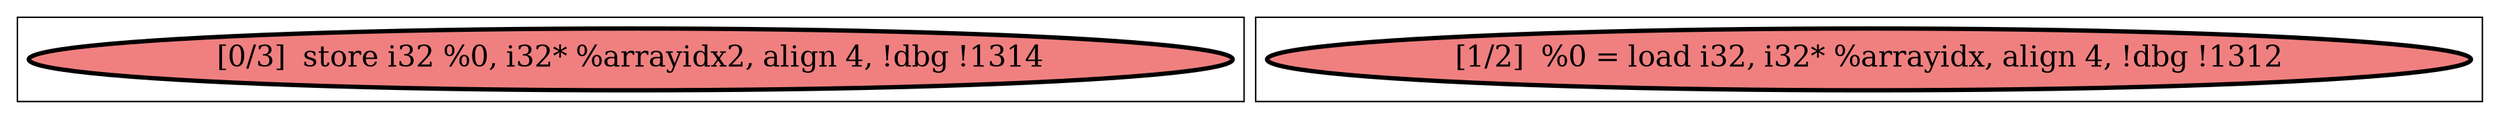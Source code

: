 
digraph G {





subgraph cluster1 {


node17 [penwidth=3.0,fontsize=20,fillcolor=lightcoral,label="[0/3]  store i32 %0, i32* %arrayidx2, align 4, !dbg !1314",shape=ellipse,style=filled ]



}

subgraph cluster0 {


node16 [penwidth=3.0,fontsize=20,fillcolor=lightcoral,label="[1/2]  %0 = load i32, i32* %arrayidx, align 4, !dbg !1312",shape=ellipse,style=filled ]



}

}
